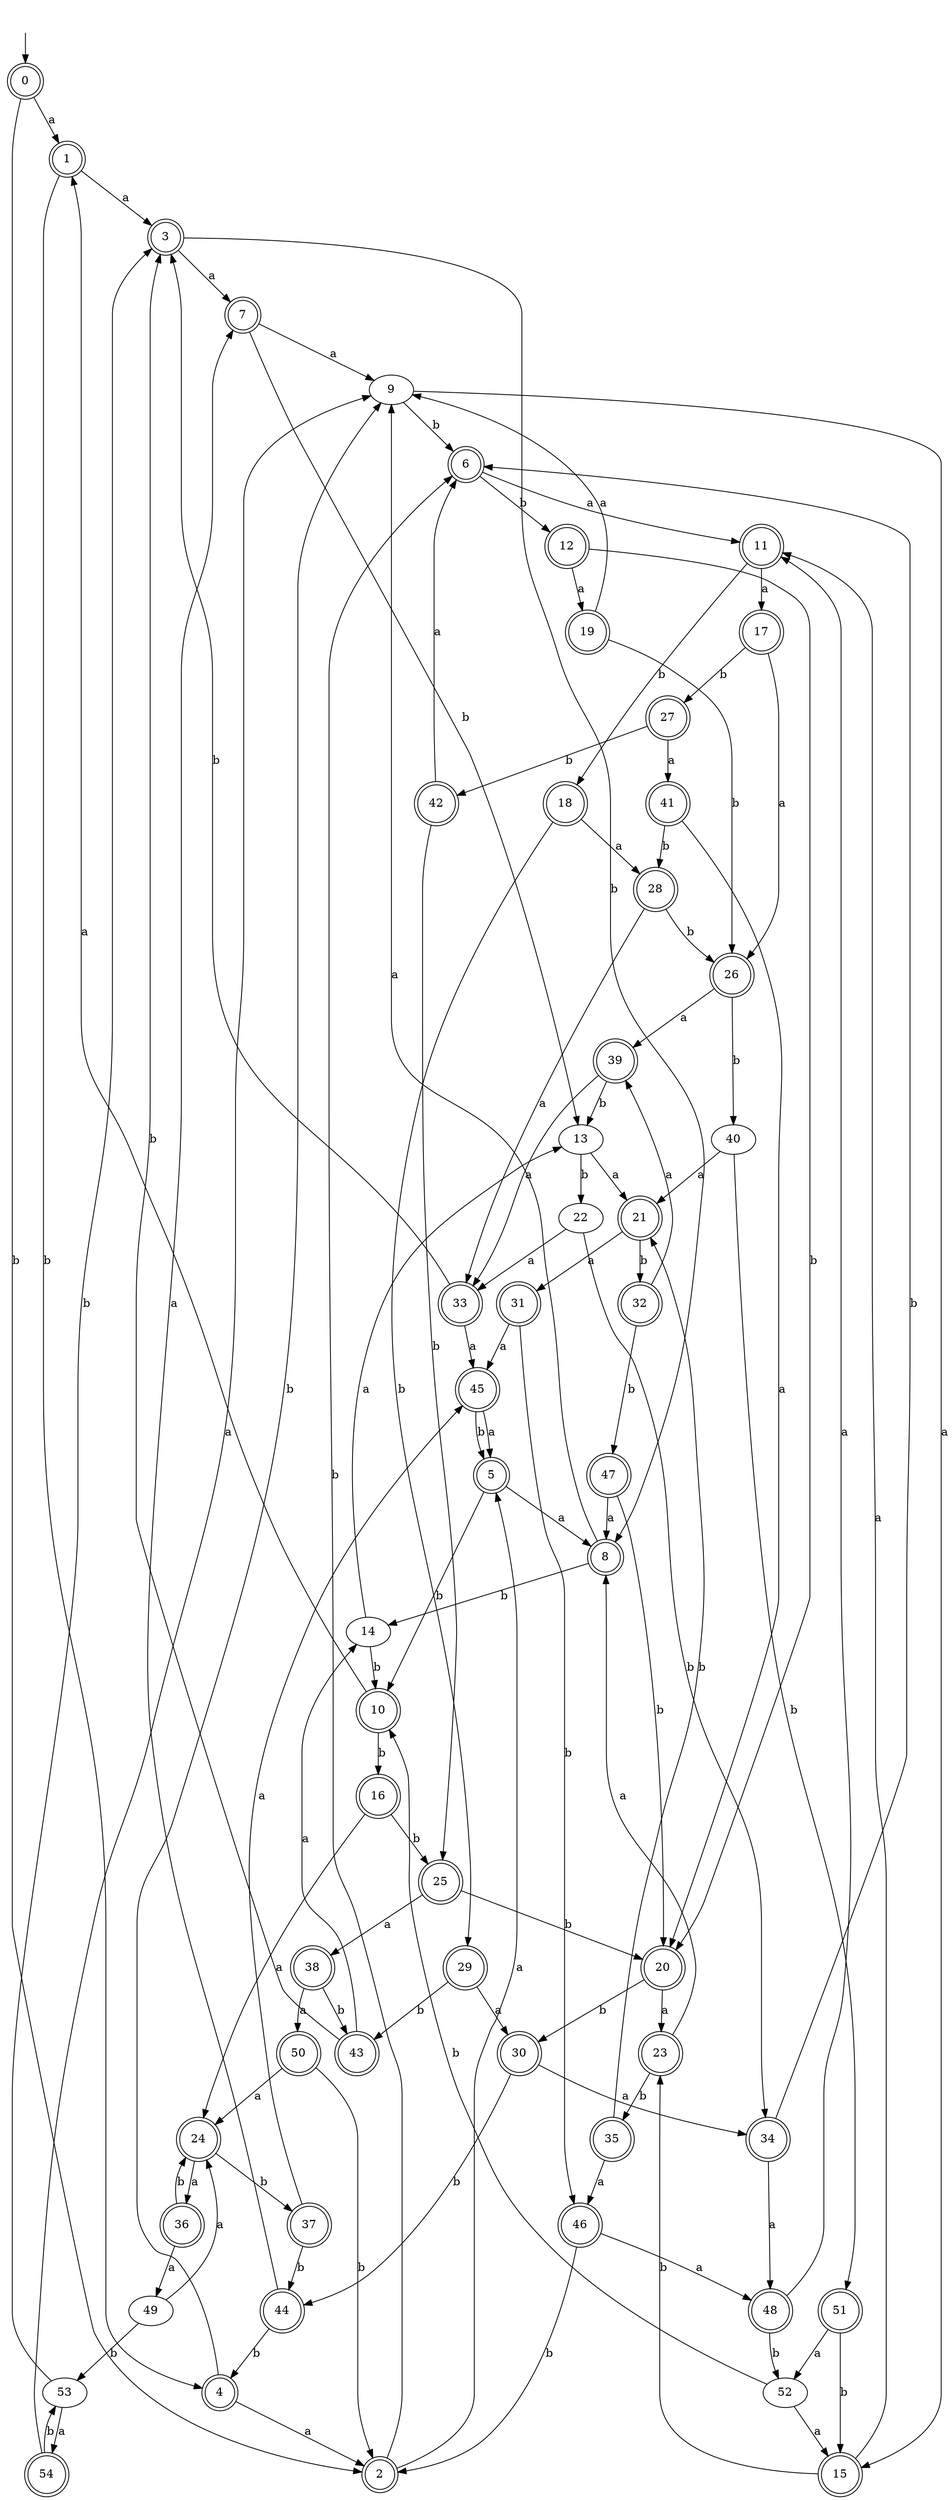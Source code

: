 digraph RandomDFA {
  __start0 [label="", shape=none];
  __start0 -> 0 [label=""];
  0 [shape=circle] [shape=doublecircle]
  0 -> 1 [label="a"]
  0 -> 2 [label="b"]
  1 [shape=doublecircle]
  1 -> 3 [label="a"]
  1 -> 4 [label="b"]
  2 [shape=doublecircle]
  2 -> 5 [label="a"]
  2 -> 6 [label="b"]
  3 [shape=doublecircle]
  3 -> 7 [label="a"]
  3 -> 8 [label="b"]
  4 [shape=doublecircle]
  4 -> 2 [label="a"]
  4 -> 9 [label="b"]
  5 [shape=doublecircle]
  5 -> 8 [label="a"]
  5 -> 10 [label="b"]
  6 [shape=doublecircle]
  6 -> 11 [label="a"]
  6 -> 12 [label="b"]
  7 [shape=doublecircle]
  7 -> 9 [label="a"]
  7 -> 13 [label="b"]
  8 [shape=doublecircle]
  8 -> 9 [label="a"]
  8 -> 14 [label="b"]
  9
  9 -> 15 [label="a"]
  9 -> 6 [label="b"]
  10 [shape=doublecircle]
  10 -> 1 [label="a"]
  10 -> 16 [label="b"]
  11 [shape=doublecircle]
  11 -> 17 [label="a"]
  11 -> 18 [label="b"]
  12 [shape=doublecircle]
  12 -> 19 [label="a"]
  12 -> 20 [label="b"]
  13
  13 -> 21 [label="a"]
  13 -> 22 [label="b"]
  14
  14 -> 13 [label="a"]
  14 -> 10 [label="b"]
  15 [shape=doublecircle]
  15 -> 11 [label="a"]
  15 -> 23 [label="b"]
  16 [shape=doublecircle]
  16 -> 24 [label="a"]
  16 -> 25 [label="b"]
  17 [shape=doublecircle]
  17 -> 26 [label="a"]
  17 -> 27 [label="b"]
  18 [shape=doublecircle]
  18 -> 28 [label="a"]
  18 -> 29 [label="b"]
  19 [shape=doublecircle]
  19 -> 9 [label="a"]
  19 -> 26 [label="b"]
  20 [shape=doublecircle]
  20 -> 23 [label="a"]
  20 -> 30 [label="b"]
  21 [shape=doublecircle]
  21 -> 31 [label="a"]
  21 -> 32 [label="b"]
  22
  22 -> 33 [label="a"]
  22 -> 34 [label="b"]
  23 [shape=doublecircle]
  23 -> 8 [label="a"]
  23 -> 35 [label="b"]
  24 [shape=doublecircle]
  24 -> 36 [label="a"]
  24 -> 37 [label="b"]
  25 [shape=doublecircle]
  25 -> 38 [label="a"]
  25 -> 20 [label="b"]
  26 [shape=doublecircle]
  26 -> 39 [label="a"]
  26 -> 40 [label="b"]
  27 [shape=doublecircle]
  27 -> 41 [label="a"]
  27 -> 42 [label="b"]
  28 [shape=doublecircle]
  28 -> 33 [label="a"]
  28 -> 26 [label="b"]
  29 [shape=doublecircle]
  29 -> 30 [label="a"]
  29 -> 43 [label="b"]
  30 [shape=doublecircle]
  30 -> 34 [label="a"]
  30 -> 44 [label="b"]
  31 [shape=doublecircle]
  31 -> 45 [label="a"]
  31 -> 46 [label="b"]
  32 [shape=doublecircle]
  32 -> 39 [label="a"]
  32 -> 47 [label="b"]
  33 [shape=doublecircle]
  33 -> 45 [label="a"]
  33 -> 3 [label="b"]
  34 [shape=doublecircle]
  34 -> 48 [label="a"]
  34 -> 6 [label="b"]
  35 [shape=doublecircle]
  35 -> 46 [label="a"]
  35 -> 21 [label="b"]
  36 [shape=doublecircle]
  36 -> 49 [label="a"]
  36 -> 24 [label="b"]
  37 [shape=doublecircle]
  37 -> 45 [label="a"]
  37 -> 44 [label="b"]
  38 [shape=doublecircle]
  38 -> 50 [label="a"]
  38 -> 43 [label="b"]
  39 [shape=doublecircle]
  39 -> 33 [label="a"]
  39 -> 13 [label="b"]
  40
  40 -> 21 [label="a"]
  40 -> 51 [label="b"]
  41 [shape=doublecircle]
  41 -> 20 [label="a"]
  41 -> 28 [label="b"]
  42 [shape=doublecircle]
  42 -> 6 [label="a"]
  42 -> 25 [label="b"]
  43 [shape=doublecircle]
  43 -> 14 [label="a"]
  43 -> 3 [label="b"]
  44 [shape=doublecircle]
  44 -> 7 [label="a"]
  44 -> 4 [label="b"]
  45 [shape=doublecircle]
  45 -> 5 [label="a"]
  45 -> 5 [label="b"]
  46 [shape=doublecircle]
  46 -> 48 [label="a"]
  46 -> 2 [label="b"]
  47 [shape=doublecircle]
  47 -> 8 [label="a"]
  47 -> 20 [label="b"]
  48 [shape=doublecircle]
  48 -> 11 [label="a"]
  48 -> 52 [label="b"]
  49
  49 -> 24 [label="a"]
  49 -> 53 [label="b"]
  50 [shape=doublecircle]
  50 -> 24 [label="a"]
  50 -> 2 [label="b"]
  51 [shape=doublecircle]
  51 -> 52 [label="a"]
  51 -> 15 [label="b"]
  52
  52 -> 15 [label="a"]
  52 -> 10 [label="b"]
  53
  53 -> 54 [label="a"]
  53 -> 3 [label="b"]
  54 [shape=doublecircle]
  54 -> 9 [label="a"]
  54 -> 53 [label="b"]
}

